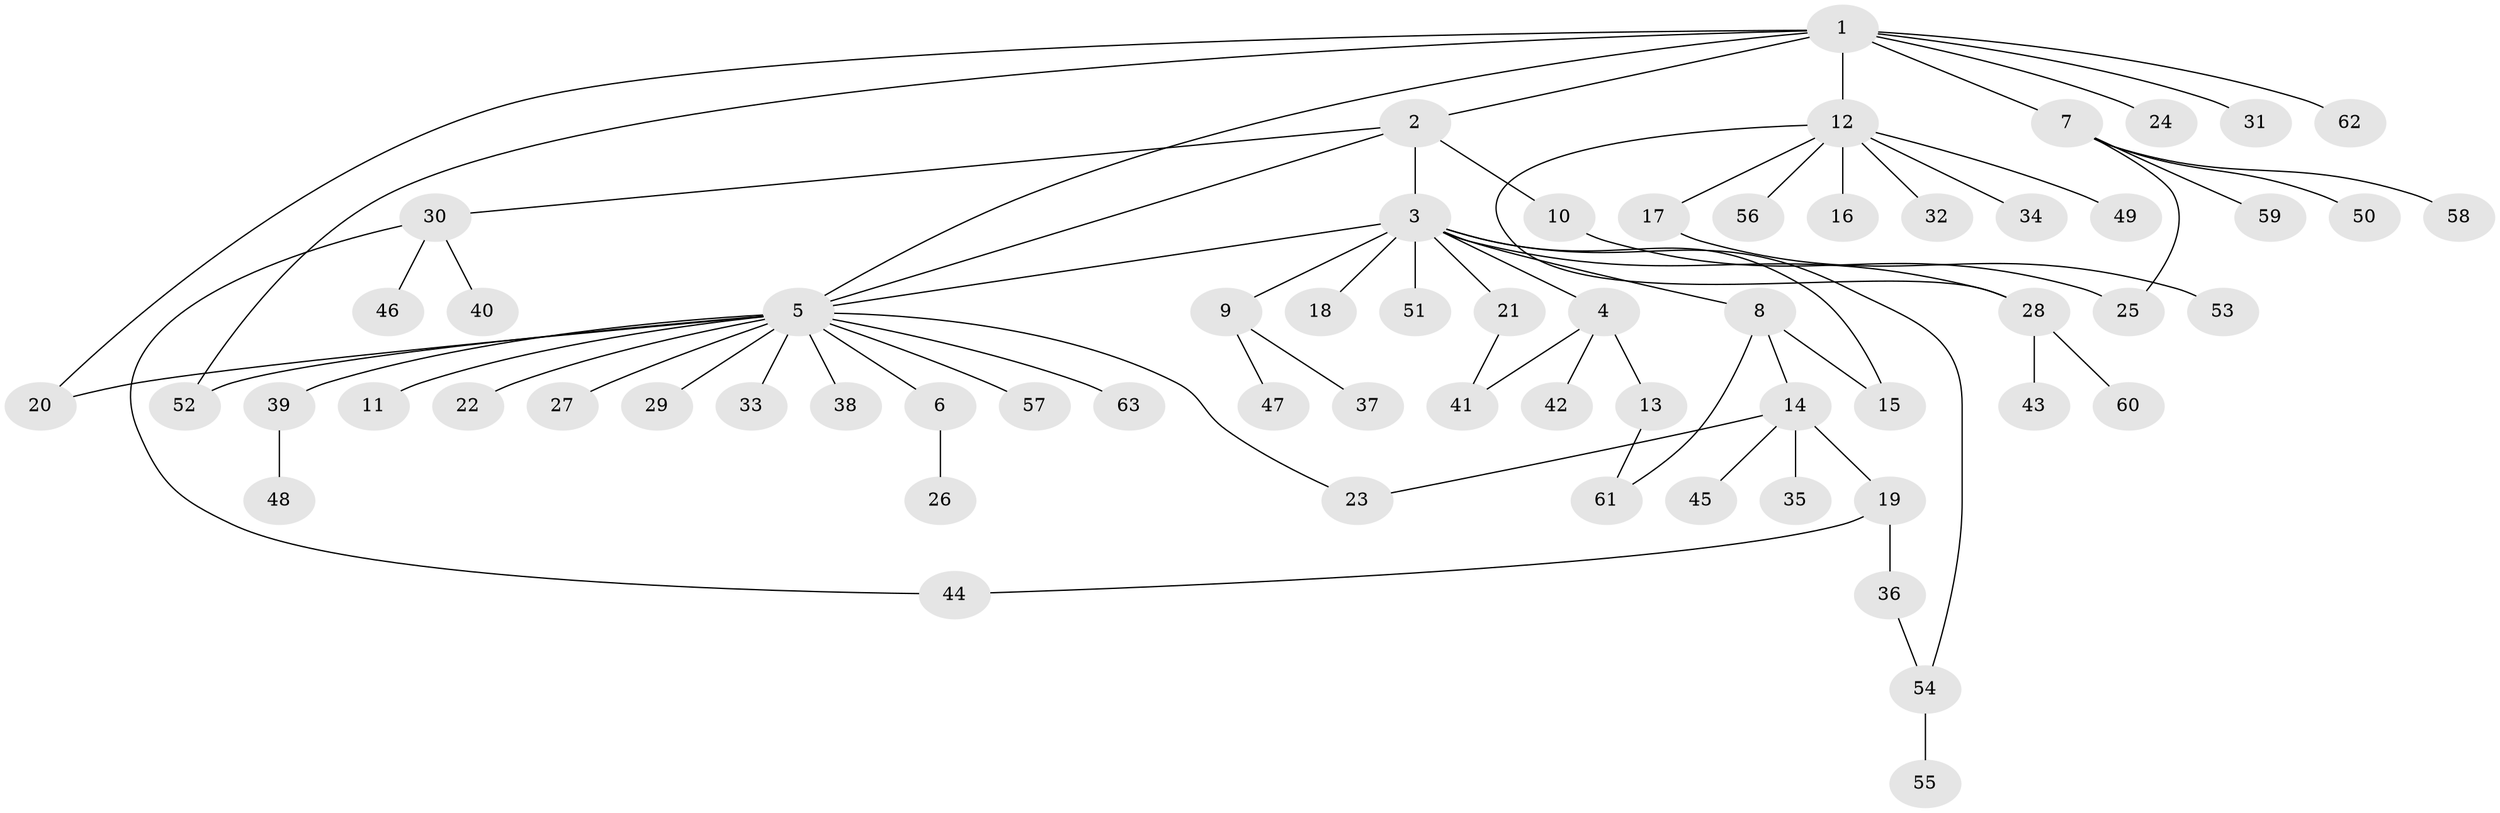 // original degree distribution, {10: 0.011235955056179775, 7: 0.011235955056179775, 12: 0.011235955056179775, 5: 0.0449438202247191, 18: 0.011235955056179775, 3: 0.07865168539325842, 6: 0.02247191011235955, 4: 0.02247191011235955, 1: 0.5955056179775281, 2: 0.1797752808988764, 9: 0.011235955056179775}
// Generated by graph-tools (version 1.1) at 2025/50/03/04/25 22:50:13]
// undirected, 63 vertices, 74 edges
graph export_dot {
  node [color=gray90,style=filled];
  1;
  2;
  3;
  4;
  5;
  6;
  7;
  8;
  9;
  10;
  11;
  12;
  13;
  14;
  15;
  16;
  17;
  18;
  19;
  20;
  21;
  22;
  23;
  24;
  25;
  26;
  27;
  28;
  29;
  30;
  31;
  32;
  33;
  34;
  35;
  36;
  37;
  38;
  39;
  40;
  41;
  42;
  43;
  44;
  45;
  46;
  47;
  48;
  49;
  50;
  51;
  52;
  53;
  54;
  55;
  56;
  57;
  58;
  59;
  60;
  61;
  62;
  63;
  1 -- 2 [weight=1.0];
  1 -- 5 [weight=1.0];
  1 -- 7 [weight=1.0];
  1 -- 12 [weight=1.0];
  1 -- 20 [weight=1.0];
  1 -- 24 [weight=1.0];
  1 -- 31 [weight=1.0];
  1 -- 52 [weight=1.0];
  1 -- 62 [weight=1.0];
  2 -- 3 [weight=1.0];
  2 -- 5 [weight=1.0];
  2 -- 10 [weight=1.0];
  2 -- 30 [weight=1.0];
  3 -- 4 [weight=1.0];
  3 -- 5 [weight=1.0];
  3 -- 8 [weight=1.0];
  3 -- 9 [weight=1.0];
  3 -- 15 [weight=1.0];
  3 -- 18 [weight=1.0];
  3 -- 21 [weight=1.0];
  3 -- 28 [weight=1.0];
  3 -- 51 [weight=1.0];
  3 -- 54 [weight=1.0];
  4 -- 13 [weight=1.0];
  4 -- 41 [weight=1.0];
  4 -- 42 [weight=1.0];
  5 -- 6 [weight=1.0];
  5 -- 11 [weight=1.0];
  5 -- 20 [weight=1.0];
  5 -- 22 [weight=1.0];
  5 -- 23 [weight=1.0];
  5 -- 27 [weight=1.0];
  5 -- 29 [weight=1.0];
  5 -- 33 [weight=1.0];
  5 -- 38 [weight=1.0];
  5 -- 39 [weight=1.0];
  5 -- 52 [weight=1.0];
  5 -- 57 [weight=1.0];
  5 -- 63 [weight=1.0];
  6 -- 26 [weight=1.0];
  7 -- 25 [weight=1.0];
  7 -- 50 [weight=1.0];
  7 -- 58 [weight=1.0];
  7 -- 59 [weight=1.0];
  8 -- 14 [weight=1.0];
  8 -- 15 [weight=1.0];
  8 -- 61 [weight=1.0];
  9 -- 37 [weight=1.0];
  9 -- 47 [weight=1.0];
  10 -- 25 [weight=1.0];
  12 -- 16 [weight=1.0];
  12 -- 17 [weight=1.0];
  12 -- 28 [weight=1.0];
  12 -- 32 [weight=1.0];
  12 -- 34 [weight=1.0];
  12 -- 49 [weight=1.0];
  12 -- 56 [weight=1.0];
  13 -- 61 [weight=1.0];
  14 -- 19 [weight=1.0];
  14 -- 23 [weight=1.0];
  14 -- 35 [weight=1.0];
  14 -- 45 [weight=1.0];
  17 -- 53 [weight=1.0];
  19 -- 36 [weight=1.0];
  19 -- 44 [weight=1.0];
  21 -- 41 [weight=1.0];
  28 -- 43 [weight=1.0];
  28 -- 60 [weight=1.0];
  30 -- 40 [weight=1.0];
  30 -- 44 [weight=1.0];
  30 -- 46 [weight=1.0];
  36 -- 54 [weight=1.0];
  39 -- 48 [weight=1.0];
  54 -- 55 [weight=1.0];
}
